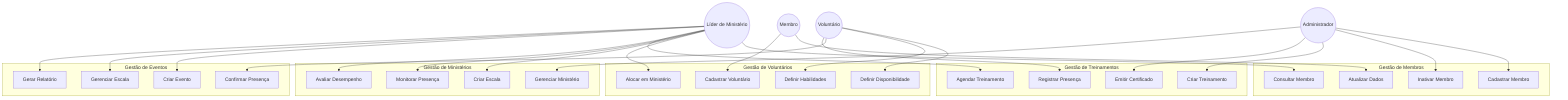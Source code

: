 graph TB
    %% Atores
    Administrator((Administrador))
    Leader((Líder de Ministério))
    Volunteer((Voluntário))
    Member((Membro))

    %% Subgraph para Gestão de Membros
    subgraph "Gestão de Membros"
        CadastrarMembro[Cadastrar Membro]
        AtualizarMembro[Atualizar Dados]
        ConsultarMembro[Consultar Membro]
        InativarMembro[Inativar Membro]
    end

    %% Subgraph para Gestão de Voluntários
    subgraph "Gestão de Voluntários"
        CadastrarVoluntario[Cadastrar Voluntário]
        DefinirHabilidades[Definir Habilidades]
        DefinirDisponibilidade[Definir Disponibilidade]
        AlocarMinisterio[Alocar em Ministério]
    end

    %% Subgraph para Gestão de Ministérios
    subgraph "Gestão de Ministérios"
        GerenciarMinisterio[Gerenciar Ministério]
        CriarEscala[Criar Escala]
        MonitorarPresenca[Monitorar Presença]
        AvaliarDesempenho[Avaliar Desempenho]
    end

    %% Subgraph para Treinamentos
    subgraph "Gestão de Treinamentos"
        CriarTreinamento[Criar Treinamento]
        AgendarTreinamento[Agendar Treinamento]
        RegistrarPresenca[Registrar Presença]
        EmitirCertificado[Emitir Certificado]
    end

    %% Subgraph para Eventos
    subgraph "Gestão de Eventos"
        CriarEvento[Criar Evento]
        GerenciarEscala[Gerenciar Escala]
        ConfirmarPresenca[Confirmar Presença]
        RelatorioEvento[Gerar Relatório]
    end

    %% Relacionamentos do Administrador
    Administrator --> CadastrarMembro
    Administrator --> InativarMembro
    Administrator --> CriarTreinamento
    Administrator --> EmitirCertificado
    Administrator --> GerenciarMinisterio

    %% Relacionamentos do Líder
    Leader --> ConsultarMembro
    Leader --> AlocarMinisterio
    Leader --> CriarEscala
    Leader --> MonitorarPresenca
    Leader --> AvaliarDesempenho
    Leader --> AgendarTreinamento
    Leader --> CriarEvento
    Leader --> GerenciarEscala
    Leader --> RelatorioEvento

    %% Relacionamentos do Voluntário
    Volunteer --> DefinirDisponibilidade
    Volunteer --> DefinirHabilidades
    Volunteer --> ConfirmarPresenca
    Volunteer --> RegistrarPresenca

    %% Relacionamentos do Membro
    Member --> AtualizarMembro
    Member --> CadastrarVoluntario